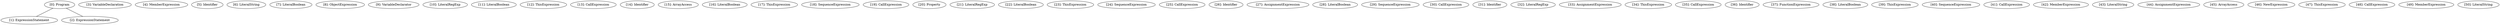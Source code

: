 // Result
graph {
	0 [label="[0]: Program"]
	1 [label="[1]: ExpressionStatement"]
	2 [label="[2]: ExpressionStatement"]
	3 [label="[3]: VariableDeclaration"]
	4 [label="[4]: MemberExpression"]
	5 [label="[5]: Identifier"]
	6 [label="[6]: LiteralString"]
	7 [label="[7]: LiteralBoolean"]
	8 [label="[8]: ObjectExpression"]
	9 [label="[9]: VariableDeclarator"]
	10 [label="[10]: LiteralRegExp"]
	11 [label="[11]: LiteralBoolean"]
	12 [label="[12]: ThisExpression"]
	13 [label="[13]: CallExpression"]
	14 [label="[14]: Identifier"]
	15 [label="[15]: ArrayAccess"]
	16 [label="[16]: LiteralBoolean"]
	17 [label="[17]: ThisExpression"]
	18 [label="[18]: SequenceExpression"]
	19 [label="[19]: CallExpression"]
	20 [label="[20]: Property"]
	21 [label="[21]: LiteralRegExp"]
	22 [label="[22]: LiteralBoolean"]
	23 [label="[23]: ThisExpression"]
	24 [label="[24]: SequenceExpression"]
	25 [label="[25]: CallExpression"]
	26 [label="[26]: Identifier"]
	27 [label="[27]: AssignmentExpression"]
	28 [label="[28]: LiteralBoolean"]
	29 [label="[29]: SequenceExpression"]
	30 [label="[30]: CallExpression"]
	31 [label="[31]: Identifier"]
	32 [label="[32]: LiteralRegExp"]
	33 [label="[33]: AssignmentExpression"]
	34 [label="[34]: ThisExpression"]
	35 [label="[35]: CallExpression"]
	36 [label="[36]: Identifier"]
	37 [label="[37]: FunctionExpression"]
	38 [label="[38]: LiteralBoolean"]
	39 [label="[39]: ThisExpression"]
	40 [label="[40]: SequenceExpression"]
	41 [label="[41]: CallExpression"]
	42 [label="[42]: MemberExpression"]
	43 [label="[43]: LiteralString"]
	44 [label="[44]: AssignmentExpression"]
	45 [label="[45]: ArrayAccess"]
	46 [label="[46]: NewExpression"]
	47 [label="[47]: ThisExpression"]
	48 [label="[48]: CallExpression"]
	49 [label="[49]: MemberExpression"]
	50 [label="[50]: LiteralString"]
	0 -- 1
	0 -- 2
}
